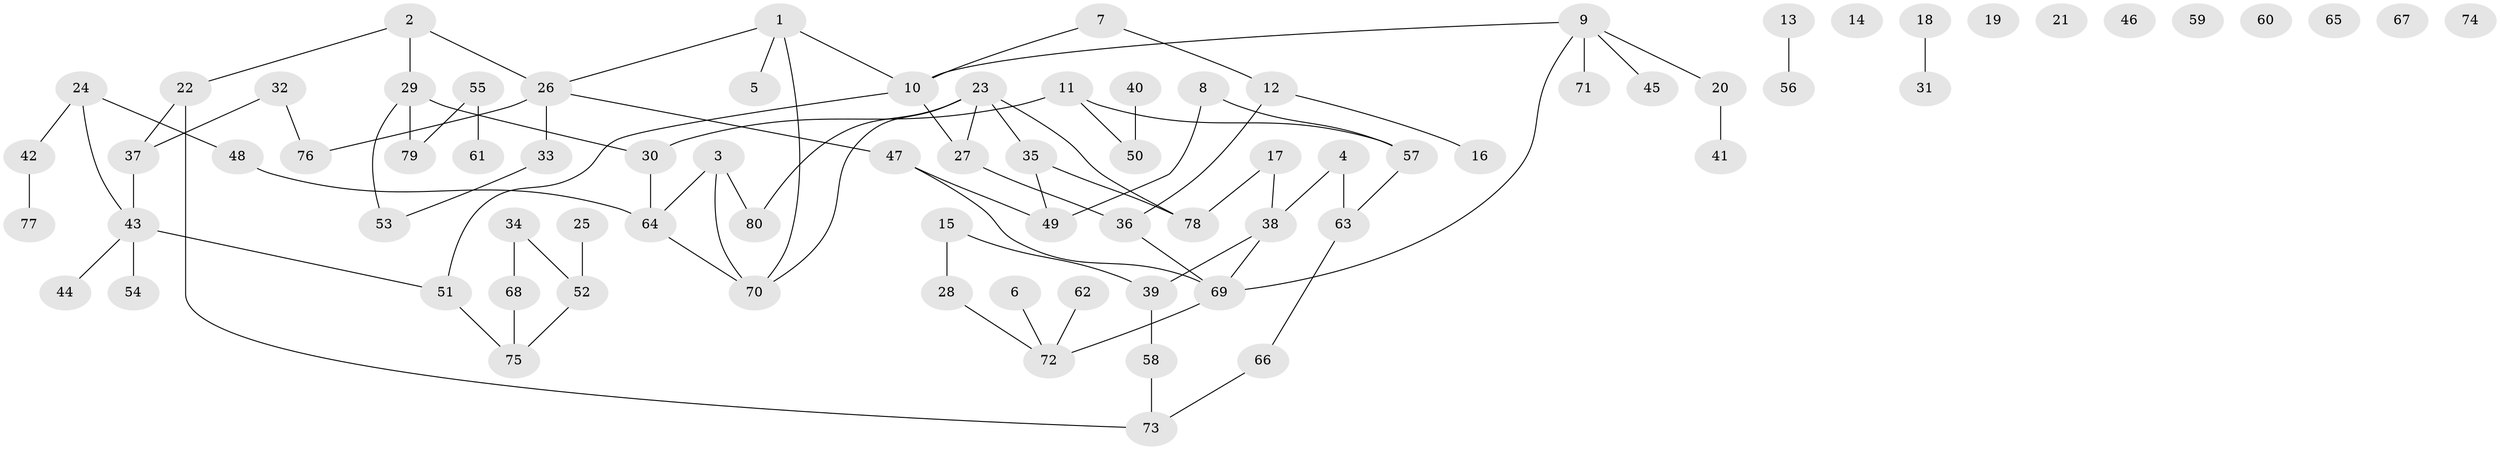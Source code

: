 // coarse degree distribution, {1: 0.25, 0: 0.1875, 2: 0.20833333333333334, 5: 0.08333333333333333, 4: 0.125, 3: 0.125, 6: 0.020833333333333332}
// Generated by graph-tools (version 1.1) at 2025/42/03/04/25 21:42:31]
// undirected, 80 vertices, 88 edges
graph export_dot {
graph [start="1"]
  node [color=gray90,style=filled];
  1;
  2;
  3;
  4;
  5;
  6;
  7;
  8;
  9;
  10;
  11;
  12;
  13;
  14;
  15;
  16;
  17;
  18;
  19;
  20;
  21;
  22;
  23;
  24;
  25;
  26;
  27;
  28;
  29;
  30;
  31;
  32;
  33;
  34;
  35;
  36;
  37;
  38;
  39;
  40;
  41;
  42;
  43;
  44;
  45;
  46;
  47;
  48;
  49;
  50;
  51;
  52;
  53;
  54;
  55;
  56;
  57;
  58;
  59;
  60;
  61;
  62;
  63;
  64;
  65;
  66;
  67;
  68;
  69;
  70;
  71;
  72;
  73;
  74;
  75;
  76;
  77;
  78;
  79;
  80;
  1 -- 5;
  1 -- 10;
  1 -- 26;
  1 -- 70;
  2 -- 22;
  2 -- 26;
  2 -- 29;
  3 -- 64;
  3 -- 70;
  3 -- 80;
  4 -- 38;
  4 -- 63;
  6 -- 72;
  7 -- 10;
  7 -- 12;
  8 -- 49;
  8 -- 57;
  9 -- 10;
  9 -- 20;
  9 -- 45;
  9 -- 69;
  9 -- 71;
  10 -- 27;
  10 -- 51;
  11 -- 30;
  11 -- 50;
  11 -- 57;
  12 -- 16;
  12 -- 36;
  13 -- 56;
  15 -- 28;
  15 -- 39;
  17 -- 38;
  17 -- 78;
  18 -- 31;
  20 -- 41;
  22 -- 37;
  22 -- 73;
  23 -- 27;
  23 -- 35;
  23 -- 70;
  23 -- 78;
  23 -- 80;
  24 -- 42;
  24 -- 43;
  24 -- 48;
  25 -- 52;
  26 -- 33;
  26 -- 47;
  26 -- 76;
  27 -- 36;
  28 -- 72;
  29 -- 30;
  29 -- 53;
  29 -- 79;
  30 -- 64;
  32 -- 37;
  32 -- 76;
  33 -- 53;
  34 -- 52;
  34 -- 68;
  35 -- 49;
  35 -- 78;
  36 -- 69;
  37 -- 43;
  38 -- 39;
  38 -- 69;
  39 -- 58;
  40 -- 50;
  42 -- 77;
  43 -- 44;
  43 -- 51;
  43 -- 54;
  47 -- 49;
  47 -- 69;
  48 -- 64;
  51 -- 75;
  52 -- 75;
  55 -- 61;
  55 -- 79;
  57 -- 63;
  58 -- 73;
  62 -- 72;
  63 -- 66;
  64 -- 70;
  66 -- 73;
  68 -- 75;
  69 -- 72;
}
